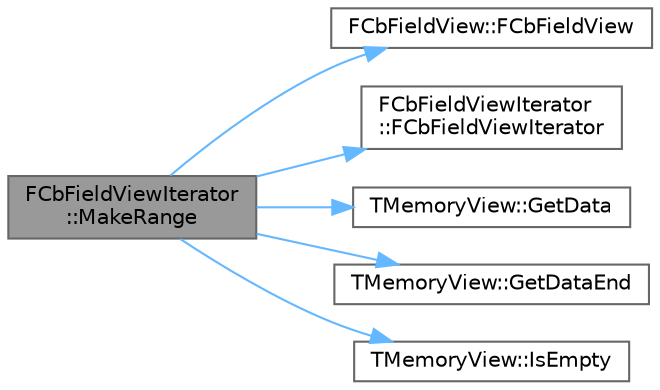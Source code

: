 digraph "FCbFieldViewIterator::MakeRange"
{
 // INTERACTIVE_SVG=YES
 // LATEX_PDF_SIZE
  bgcolor="transparent";
  edge [fontname=Helvetica,fontsize=10,labelfontname=Helvetica,labelfontsize=10];
  node [fontname=Helvetica,fontsize=10,shape=box,height=0.2,width=0.4];
  rankdir="LR";
  Node1 [id="Node000001",label="FCbFieldViewIterator\l::MakeRange",height=0.2,width=0.4,color="gray40", fillcolor="grey60", style="filled", fontcolor="black",tooltip="Construct a field range from a buffer containing zero or more valid fields."];
  Node1 -> Node2 [id="edge1_Node000001_Node000002",color="steelblue1",style="solid",tooltip=" "];
  Node2 [id="Node000002",label="FCbFieldView::FCbFieldView",height=0.2,width=0.4,color="grey40", fillcolor="white", style="filled",URL="$dc/deb/classFCbFieldView.html#af9e4f62f0555f921523c2a817a2cd11e",tooltip="Construct a field with no name and no value."];
  Node1 -> Node3 [id="edge2_Node000001_Node000003",color="steelblue1",style="solid",tooltip=" "];
  Node3 [id="Node000003",label="FCbFieldViewIterator\l::FCbFieldViewIterator",height=0.2,width=0.4,color="grey40", fillcolor="white", style="filled",URL="$d0/d08/classFCbFieldViewIterator.html#a6f14395cebdc8dbf688c0eeb3aca1776",tooltip="Construct an empty field range."];
  Node1 -> Node4 [id="edge3_Node000001_Node000004",color="steelblue1",style="solid",tooltip=" "];
  Node4 [id="Node000004",label="TMemoryView::GetData",height=0.2,width=0.4,color="grey40", fillcolor="white", style="filled",URL="$d9/dc5/classTMemoryView.html#a1f4a324bff7619e721a816b2adb17850",tooltip="Returns a pointer to the start of the view."];
  Node1 -> Node5 [id="edge4_Node000001_Node000005",color="steelblue1",style="solid",tooltip=" "];
  Node5 [id="Node000005",label="TMemoryView::GetDataEnd",height=0.2,width=0.4,color="grey40", fillcolor="white", style="filled",URL="$d9/dc5/classTMemoryView.html#a3fde4b1c99b6c2c49cd6834352459316",tooltip="Returns a pointer to the end of the view."];
  Node1 -> Node6 [id="edge5_Node000001_Node000006",color="steelblue1",style="solid",tooltip=" "];
  Node6 [id="Node000006",label="TMemoryView::IsEmpty",height=0.2,width=0.4,color="grey40", fillcolor="white", style="filled",URL="$d9/dc5/classTMemoryView.html#a5a5f13dfe05594150e4bd25e5315701f",tooltip="Returns whether the view has a size of 0 regardless of its data pointer."];
}
